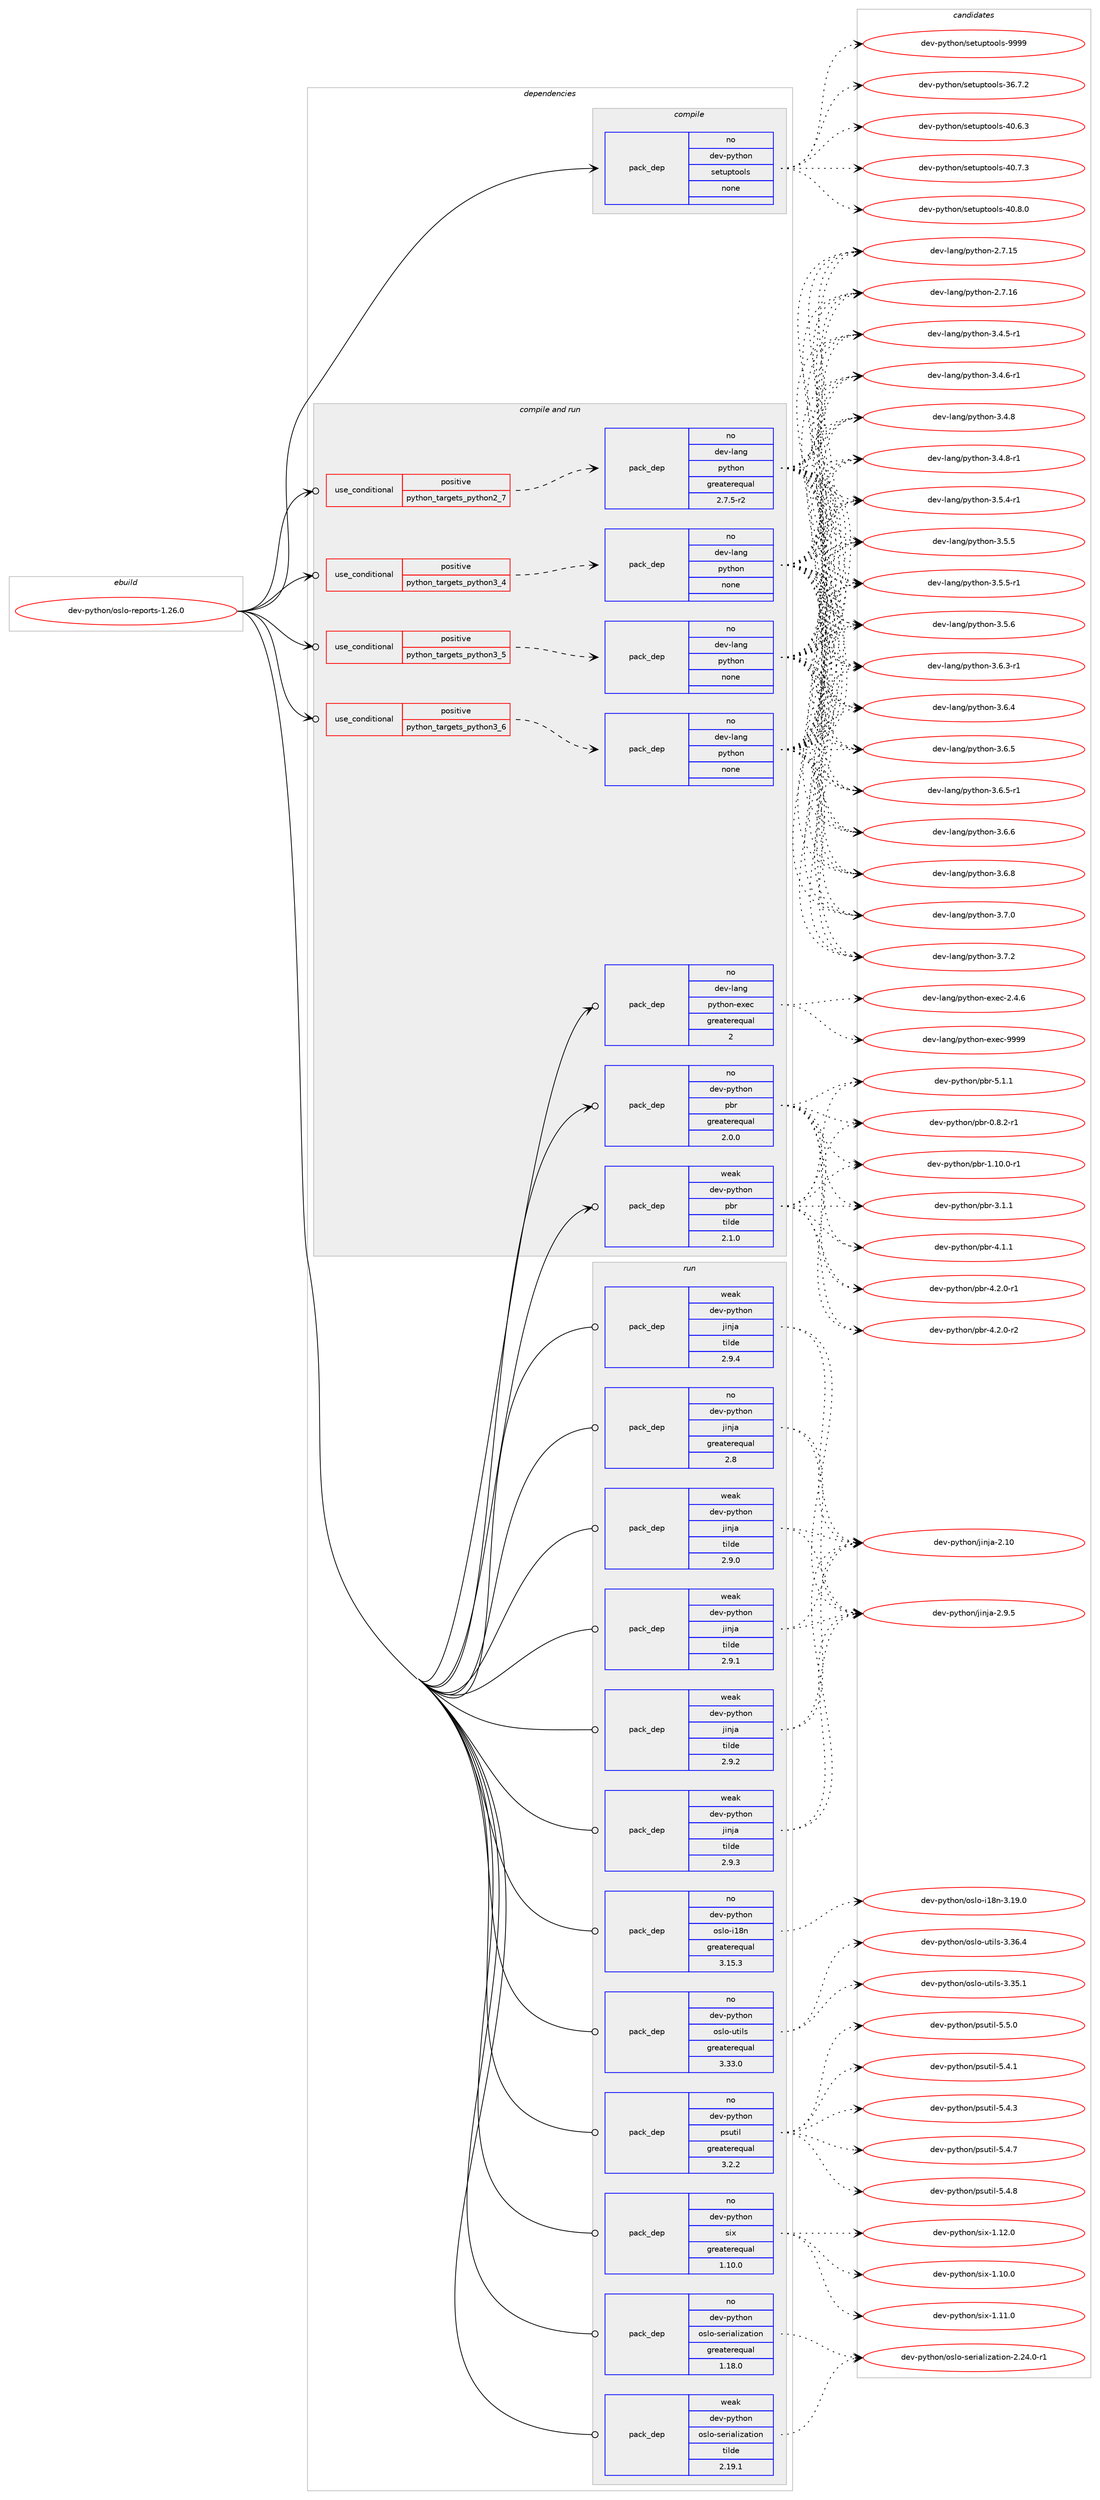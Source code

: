 digraph prolog {

# *************
# Graph options
# *************

newrank=true;
concentrate=true;
compound=true;
graph [rankdir=LR,fontname=Helvetica,fontsize=10,ranksep=1.5];#, ranksep=2.5, nodesep=0.2];
edge  [arrowhead=vee];
node  [fontname=Helvetica,fontsize=10];

# **********
# The ebuild
# **********

subgraph cluster_leftcol {
color=gray;
rank=same;
label=<<i>ebuild</i>>;
id [label="dev-python/oslo-reports-1.26.0", color=red, width=4, href="../dev-python/oslo-reports-1.26.0.svg"];
}

# ****************
# The dependencies
# ****************

subgraph cluster_midcol {
color=gray;
label=<<i>dependencies</i>>;
subgraph cluster_compile {
fillcolor="#eeeeee";
style=filled;
label=<<i>compile</i>>;
subgraph pack1021111 {
dependency1423160 [label=<<TABLE BORDER="0" CELLBORDER="1" CELLSPACING="0" CELLPADDING="4" WIDTH="220"><TR><TD ROWSPAN="6" CELLPADDING="30">pack_dep</TD></TR><TR><TD WIDTH="110">no</TD></TR><TR><TD>dev-python</TD></TR><TR><TD>setuptools</TD></TR><TR><TD>none</TD></TR><TR><TD></TD></TR></TABLE>>, shape=none, color=blue];
}
id:e -> dependency1423160:w [weight=20,style="solid",arrowhead="vee"];
}
subgraph cluster_compileandrun {
fillcolor="#eeeeee";
style=filled;
label=<<i>compile and run</i>>;
subgraph cond378770 {
dependency1423161 [label=<<TABLE BORDER="0" CELLBORDER="1" CELLSPACING="0" CELLPADDING="4"><TR><TD ROWSPAN="3" CELLPADDING="10">use_conditional</TD></TR><TR><TD>positive</TD></TR><TR><TD>python_targets_python2_7</TD></TR></TABLE>>, shape=none, color=red];
subgraph pack1021112 {
dependency1423162 [label=<<TABLE BORDER="0" CELLBORDER="1" CELLSPACING="0" CELLPADDING="4" WIDTH="220"><TR><TD ROWSPAN="6" CELLPADDING="30">pack_dep</TD></TR><TR><TD WIDTH="110">no</TD></TR><TR><TD>dev-lang</TD></TR><TR><TD>python</TD></TR><TR><TD>greaterequal</TD></TR><TR><TD>2.7.5-r2</TD></TR></TABLE>>, shape=none, color=blue];
}
dependency1423161:e -> dependency1423162:w [weight=20,style="dashed",arrowhead="vee"];
}
id:e -> dependency1423161:w [weight=20,style="solid",arrowhead="odotvee"];
subgraph cond378771 {
dependency1423163 [label=<<TABLE BORDER="0" CELLBORDER="1" CELLSPACING="0" CELLPADDING="4"><TR><TD ROWSPAN="3" CELLPADDING="10">use_conditional</TD></TR><TR><TD>positive</TD></TR><TR><TD>python_targets_python3_4</TD></TR></TABLE>>, shape=none, color=red];
subgraph pack1021113 {
dependency1423164 [label=<<TABLE BORDER="0" CELLBORDER="1" CELLSPACING="0" CELLPADDING="4" WIDTH="220"><TR><TD ROWSPAN="6" CELLPADDING="30">pack_dep</TD></TR><TR><TD WIDTH="110">no</TD></TR><TR><TD>dev-lang</TD></TR><TR><TD>python</TD></TR><TR><TD>none</TD></TR><TR><TD></TD></TR></TABLE>>, shape=none, color=blue];
}
dependency1423163:e -> dependency1423164:w [weight=20,style="dashed",arrowhead="vee"];
}
id:e -> dependency1423163:w [weight=20,style="solid",arrowhead="odotvee"];
subgraph cond378772 {
dependency1423165 [label=<<TABLE BORDER="0" CELLBORDER="1" CELLSPACING="0" CELLPADDING="4"><TR><TD ROWSPAN="3" CELLPADDING="10">use_conditional</TD></TR><TR><TD>positive</TD></TR><TR><TD>python_targets_python3_5</TD></TR></TABLE>>, shape=none, color=red];
subgraph pack1021114 {
dependency1423166 [label=<<TABLE BORDER="0" CELLBORDER="1" CELLSPACING="0" CELLPADDING="4" WIDTH="220"><TR><TD ROWSPAN="6" CELLPADDING="30">pack_dep</TD></TR><TR><TD WIDTH="110">no</TD></TR><TR><TD>dev-lang</TD></TR><TR><TD>python</TD></TR><TR><TD>none</TD></TR><TR><TD></TD></TR></TABLE>>, shape=none, color=blue];
}
dependency1423165:e -> dependency1423166:w [weight=20,style="dashed",arrowhead="vee"];
}
id:e -> dependency1423165:w [weight=20,style="solid",arrowhead="odotvee"];
subgraph cond378773 {
dependency1423167 [label=<<TABLE BORDER="0" CELLBORDER="1" CELLSPACING="0" CELLPADDING="4"><TR><TD ROWSPAN="3" CELLPADDING="10">use_conditional</TD></TR><TR><TD>positive</TD></TR><TR><TD>python_targets_python3_6</TD></TR></TABLE>>, shape=none, color=red];
subgraph pack1021115 {
dependency1423168 [label=<<TABLE BORDER="0" CELLBORDER="1" CELLSPACING="0" CELLPADDING="4" WIDTH="220"><TR><TD ROWSPAN="6" CELLPADDING="30">pack_dep</TD></TR><TR><TD WIDTH="110">no</TD></TR><TR><TD>dev-lang</TD></TR><TR><TD>python</TD></TR><TR><TD>none</TD></TR><TR><TD></TD></TR></TABLE>>, shape=none, color=blue];
}
dependency1423167:e -> dependency1423168:w [weight=20,style="dashed",arrowhead="vee"];
}
id:e -> dependency1423167:w [weight=20,style="solid",arrowhead="odotvee"];
subgraph pack1021116 {
dependency1423169 [label=<<TABLE BORDER="0" CELLBORDER="1" CELLSPACING="0" CELLPADDING="4" WIDTH="220"><TR><TD ROWSPAN="6" CELLPADDING="30">pack_dep</TD></TR><TR><TD WIDTH="110">no</TD></TR><TR><TD>dev-lang</TD></TR><TR><TD>python-exec</TD></TR><TR><TD>greaterequal</TD></TR><TR><TD>2</TD></TR></TABLE>>, shape=none, color=blue];
}
id:e -> dependency1423169:w [weight=20,style="solid",arrowhead="odotvee"];
subgraph pack1021117 {
dependency1423170 [label=<<TABLE BORDER="0" CELLBORDER="1" CELLSPACING="0" CELLPADDING="4" WIDTH="220"><TR><TD ROWSPAN="6" CELLPADDING="30">pack_dep</TD></TR><TR><TD WIDTH="110">no</TD></TR><TR><TD>dev-python</TD></TR><TR><TD>pbr</TD></TR><TR><TD>greaterequal</TD></TR><TR><TD>2.0.0</TD></TR></TABLE>>, shape=none, color=blue];
}
id:e -> dependency1423170:w [weight=20,style="solid",arrowhead="odotvee"];
subgraph pack1021118 {
dependency1423171 [label=<<TABLE BORDER="0" CELLBORDER="1" CELLSPACING="0" CELLPADDING="4" WIDTH="220"><TR><TD ROWSPAN="6" CELLPADDING="30">pack_dep</TD></TR><TR><TD WIDTH="110">weak</TD></TR><TR><TD>dev-python</TD></TR><TR><TD>pbr</TD></TR><TR><TD>tilde</TD></TR><TR><TD>2.1.0</TD></TR></TABLE>>, shape=none, color=blue];
}
id:e -> dependency1423171:w [weight=20,style="solid",arrowhead="odotvee"];
}
subgraph cluster_run {
fillcolor="#eeeeee";
style=filled;
label=<<i>run</i>>;
subgraph pack1021119 {
dependency1423172 [label=<<TABLE BORDER="0" CELLBORDER="1" CELLSPACING="0" CELLPADDING="4" WIDTH="220"><TR><TD ROWSPAN="6" CELLPADDING="30">pack_dep</TD></TR><TR><TD WIDTH="110">no</TD></TR><TR><TD>dev-python</TD></TR><TR><TD>jinja</TD></TR><TR><TD>greaterequal</TD></TR><TR><TD>2.8</TD></TR></TABLE>>, shape=none, color=blue];
}
id:e -> dependency1423172:w [weight=20,style="solid",arrowhead="odot"];
subgraph pack1021120 {
dependency1423173 [label=<<TABLE BORDER="0" CELLBORDER="1" CELLSPACING="0" CELLPADDING="4" WIDTH="220"><TR><TD ROWSPAN="6" CELLPADDING="30">pack_dep</TD></TR><TR><TD WIDTH="110">no</TD></TR><TR><TD>dev-python</TD></TR><TR><TD>oslo-i18n</TD></TR><TR><TD>greaterequal</TD></TR><TR><TD>3.15.3</TD></TR></TABLE>>, shape=none, color=blue];
}
id:e -> dependency1423173:w [weight=20,style="solid",arrowhead="odot"];
subgraph pack1021121 {
dependency1423174 [label=<<TABLE BORDER="0" CELLBORDER="1" CELLSPACING="0" CELLPADDING="4" WIDTH="220"><TR><TD ROWSPAN="6" CELLPADDING="30">pack_dep</TD></TR><TR><TD WIDTH="110">no</TD></TR><TR><TD>dev-python</TD></TR><TR><TD>oslo-serialization</TD></TR><TR><TD>greaterequal</TD></TR><TR><TD>1.18.0</TD></TR></TABLE>>, shape=none, color=blue];
}
id:e -> dependency1423174:w [weight=20,style="solid",arrowhead="odot"];
subgraph pack1021122 {
dependency1423175 [label=<<TABLE BORDER="0" CELLBORDER="1" CELLSPACING="0" CELLPADDING="4" WIDTH="220"><TR><TD ROWSPAN="6" CELLPADDING="30">pack_dep</TD></TR><TR><TD WIDTH="110">no</TD></TR><TR><TD>dev-python</TD></TR><TR><TD>oslo-utils</TD></TR><TR><TD>greaterequal</TD></TR><TR><TD>3.33.0</TD></TR></TABLE>>, shape=none, color=blue];
}
id:e -> dependency1423175:w [weight=20,style="solid",arrowhead="odot"];
subgraph pack1021123 {
dependency1423176 [label=<<TABLE BORDER="0" CELLBORDER="1" CELLSPACING="0" CELLPADDING="4" WIDTH="220"><TR><TD ROWSPAN="6" CELLPADDING="30">pack_dep</TD></TR><TR><TD WIDTH="110">no</TD></TR><TR><TD>dev-python</TD></TR><TR><TD>psutil</TD></TR><TR><TD>greaterequal</TD></TR><TR><TD>3.2.2</TD></TR></TABLE>>, shape=none, color=blue];
}
id:e -> dependency1423176:w [weight=20,style="solid",arrowhead="odot"];
subgraph pack1021124 {
dependency1423177 [label=<<TABLE BORDER="0" CELLBORDER="1" CELLSPACING="0" CELLPADDING="4" WIDTH="220"><TR><TD ROWSPAN="6" CELLPADDING="30">pack_dep</TD></TR><TR><TD WIDTH="110">no</TD></TR><TR><TD>dev-python</TD></TR><TR><TD>six</TD></TR><TR><TD>greaterequal</TD></TR><TR><TD>1.10.0</TD></TR></TABLE>>, shape=none, color=blue];
}
id:e -> dependency1423177:w [weight=20,style="solid",arrowhead="odot"];
subgraph pack1021125 {
dependency1423178 [label=<<TABLE BORDER="0" CELLBORDER="1" CELLSPACING="0" CELLPADDING="4" WIDTH="220"><TR><TD ROWSPAN="6" CELLPADDING="30">pack_dep</TD></TR><TR><TD WIDTH="110">weak</TD></TR><TR><TD>dev-python</TD></TR><TR><TD>jinja</TD></TR><TR><TD>tilde</TD></TR><TR><TD>2.9.0</TD></TR></TABLE>>, shape=none, color=blue];
}
id:e -> dependency1423178:w [weight=20,style="solid",arrowhead="odot"];
subgraph pack1021126 {
dependency1423179 [label=<<TABLE BORDER="0" CELLBORDER="1" CELLSPACING="0" CELLPADDING="4" WIDTH="220"><TR><TD ROWSPAN="6" CELLPADDING="30">pack_dep</TD></TR><TR><TD WIDTH="110">weak</TD></TR><TR><TD>dev-python</TD></TR><TR><TD>jinja</TD></TR><TR><TD>tilde</TD></TR><TR><TD>2.9.1</TD></TR></TABLE>>, shape=none, color=blue];
}
id:e -> dependency1423179:w [weight=20,style="solid",arrowhead="odot"];
subgraph pack1021127 {
dependency1423180 [label=<<TABLE BORDER="0" CELLBORDER="1" CELLSPACING="0" CELLPADDING="4" WIDTH="220"><TR><TD ROWSPAN="6" CELLPADDING="30">pack_dep</TD></TR><TR><TD WIDTH="110">weak</TD></TR><TR><TD>dev-python</TD></TR><TR><TD>jinja</TD></TR><TR><TD>tilde</TD></TR><TR><TD>2.9.2</TD></TR></TABLE>>, shape=none, color=blue];
}
id:e -> dependency1423180:w [weight=20,style="solid",arrowhead="odot"];
subgraph pack1021128 {
dependency1423181 [label=<<TABLE BORDER="0" CELLBORDER="1" CELLSPACING="0" CELLPADDING="4" WIDTH="220"><TR><TD ROWSPAN="6" CELLPADDING="30">pack_dep</TD></TR><TR><TD WIDTH="110">weak</TD></TR><TR><TD>dev-python</TD></TR><TR><TD>jinja</TD></TR><TR><TD>tilde</TD></TR><TR><TD>2.9.3</TD></TR></TABLE>>, shape=none, color=blue];
}
id:e -> dependency1423181:w [weight=20,style="solid",arrowhead="odot"];
subgraph pack1021129 {
dependency1423182 [label=<<TABLE BORDER="0" CELLBORDER="1" CELLSPACING="0" CELLPADDING="4" WIDTH="220"><TR><TD ROWSPAN="6" CELLPADDING="30">pack_dep</TD></TR><TR><TD WIDTH="110">weak</TD></TR><TR><TD>dev-python</TD></TR><TR><TD>jinja</TD></TR><TR><TD>tilde</TD></TR><TR><TD>2.9.4</TD></TR></TABLE>>, shape=none, color=blue];
}
id:e -> dependency1423182:w [weight=20,style="solid",arrowhead="odot"];
subgraph pack1021130 {
dependency1423183 [label=<<TABLE BORDER="0" CELLBORDER="1" CELLSPACING="0" CELLPADDING="4" WIDTH="220"><TR><TD ROWSPAN="6" CELLPADDING="30">pack_dep</TD></TR><TR><TD WIDTH="110">weak</TD></TR><TR><TD>dev-python</TD></TR><TR><TD>oslo-serialization</TD></TR><TR><TD>tilde</TD></TR><TR><TD>2.19.1</TD></TR></TABLE>>, shape=none, color=blue];
}
id:e -> dependency1423183:w [weight=20,style="solid",arrowhead="odot"];
}
}

# **************
# The candidates
# **************

subgraph cluster_choices {
rank=same;
color=gray;
label=<<i>candidates</i>>;

subgraph choice1021111 {
color=black;
nodesep=1;
choice100101118451121211161041111104711510111611711211611111110811545515446554650 [label="dev-python/setuptools-36.7.2", color=red, width=4,href="../dev-python/setuptools-36.7.2.svg"];
choice100101118451121211161041111104711510111611711211611111110811545524846544651 [label="dev-python/setuptools-40.6.3", color=red, width=4,href="../dev-python/setuptools-40.6.3.svg"];
choice100101118451121211161041111104711510111611711211611111110811545524846554651 [label="dev-python/setuptools-40.7.3", color=red, width=4,href="../dev-python/setuptools-40.7.3.svg"];
choice100101118451121211161041111104711510111611711211611111110811545524846564648 [label="dev-python/setuptools-40.8.0", color=red, width=4,href="../dev-python/setuptools-40.8.0.svg"];
choice10010111845112121116104111110471151011161171121161111111081154557575757 [label="dev-python/setuptools-9999", color=red, width=4,href="../dev-python/setuptools-9999.svg"];
dependency1423160:e -> choice100101118451121211161041111104711510111611711211611111110811545515446554650:w [style=dotted,weight="100"];
dependency1423160:e -> choice100101118451121211161041111104711510111611711211611111110811545524846544651:w [style=dotted,weight="100"];
dependency1423160:e -> choice100101118451121211161041111104711510111611711211611111110811545524846554651:w [style=dotted,weight="100"];
dependency1423160:e -> choice100101118451121211161041111104711510111611711211611111110811545524846564648:w [style=dotted,weight="100"];
dependency1423160:e -> choice10010111845112121116104111110471151011161171121161111111081154557575757:w [style=dotted,weight="100"];
}
subgraph choice1021112 {
color=black;
nodesep=1;
choice10010111845108971101034711212111610411111045504655464953 [label="dev-lang/python-2.7.15", color=red, width=4,href="../dev-lang/python-2.7.15.svg"];
choice10010111845108971101034711212111610411111045504655464954 [label="dev-lang/python-2.7.16", color=red, width=4,href="../dev-lang/python-2.7.16.svg"];
choice1001011184510897110103471121211161041111104551465246534511449 [label="dev-lang/python-3.4.5-r1", color=red, width=4,href="../dev-lang/python-3.4.5-r1.svg"];
choice1001011184510897110103471121211161041111104551465246544511449 [label="dev-lang/python-3.4.6-r1", color=red, width=4,href="../dev-lang/python-3.4.6-r1.svg"];
choice100101118451089711010347112121116104111110455146524656 [label="dev-lang/python-3.4.8", color=red, width=4,href="../dev-lang/python-3.4.8.svg"];
choice1001011184510897110103471121211161041111104551465246564511449 [label="dev-lang/python-3.4.8-r1", color=red, width=4,href="../dev-lang/python-3.4.8-r1.svg"];
choice1001011184510897110103471121211161041111104551465346524511449 [label="dev-lang/python-3.5.4-r1", color=red, width=4,href="../dev-lang/python-3.5.4-r1.svg"];
choice100101118451089711010347112121116104111110455146534653 [label="dev-lang/python-3.5.5", color=red, width=4,href="../dev-lang/python-3.5.5.svg"];
choice1001011184510897110103471121211161041111104551465346534511449 [label="dev-lang/python-3.5.5-r1", color=red, width=4,href="../dev-lang/python-3.5.5-r1.svg"];
choice100101118451089711010347112121116104111110455146534654 [label="dev-lang/python-3.5.6", color=red, width=4,href="../dev-lang/python-3.5.6.svg"];
choice1001011184510897110103471121211161041111104551465446514511449 [label="dev-lang/python-3.6.3-r1", color=red, width=4,href="../dev-lang/python-3.6.3-r1.svg"];
choice100101118451089711010347112121116104111110455146544652 [label="dev-lang/python-3.6.4", color=red, width=4,href="../dev-lang/python-3.6.4.svg"];
choice100101118451089711010347112121116104111110455146544653 [label="dev-lang/python-3.6.5", color=red, width=4,href="../dev-lang/python-3.6.5.svg"];
choice1001011184510897110103471121211161041111104551465446534511449 [label="dev-lang/python-3.6.5-r1", color=red, width=4,href="../dev-lang/python-3.6.5-r1.svg"];
choice100101118451089711010347112121116104111110455146544654 [label="dev-lang/python-3.6.6", color=red, width=4,href="../dev-lang/python-3.6.6.svg"];
choice100101118451089711010347112121116104111110455146544656 [label="dev-lang/python-3.6.8", color=red, width=4,href="../dev-lang/python-3.6.8.svg"];
choice100101118451089711010347112121116104111110455146554648 [label="dev-lang/python-3.7.0", color=red, width=4,href="../dev-lang/python-3.7.0.svg"];
choice100101118451089711010347112121116104111110455146554650 [label="dev-lang/python-3.7.2", color=red, width=4,href="../dev-lang/python-3.7.2.svg"];
dependency1423162:e -> choice10010111845108971101034711212111610411111045504655464953:w [style=dotted,weight="100"];
dependency1423162:e -> choice10010111845108971101034711212111610411111045504655464954:w [style=dotted,weight="100"];
dependency1423162:e -> choice1001011184510897110103471121211161041111104551465246534511449:w [style=dotted,weight="100"];
dependency1423162:e -> choice1001011184510897110103471121211161041111104551465246544511449:w [style=dotted,weight="100"];
dependency1423162:e -> choice100101118451089711010347112121116104111110455146524656:w [style=dotted,weight="100"];
dependency1423162:e -> choice1001011184510897110103471121211161041111104551465246564511449:w [style=dotted,weight="100"];
dependency1423162:e -> choice1001011184510897110103471121211161041111104551465346524511449:w [style=dotted,weight="100"];
dependency1423162:e -> choice100101118451089711010347112121116104111110455146534653:w [style=dotted,weight="100"];
dependency1423162:e -> choice1001011184510897110103471121211161041111104551465346534511449:w [style=dotted,weight="100"];
dependency1423162:e -> choice100101118451089711010347112121116104111110455146534654:w [style=dotted,weight="100"];
dependency1423162:e -> choice1001011184510897110103471121211161041111104551465446514511449:w [style=dotted,weight="100"];
dependency1423162:e -> choice100101118451089711010347112121116104111110455146544652:w [style=dotted,weight="100"];
dependency1423162:e -> choice100101118451089711010347112121116104111110455146544653:w [style=dotted,weight="100"];
dependency1423162:e -> choice1001011184510897110103471121211161041111104551465446534511449:w [style=dotted,weight="100"];
dependency1423162:e -> choice100101118451089711010347112121116104111110455146544654:w [style=dotted,weight="100"];
dependency1423162:e -> choice100101118451089711010347112121116104111110455146544656:w [style=dotted,weight="100"];
dependency1423162:e -> choice100101118451089711010347112121116104111110455146554648:w [style=dotted,weight="100"];
dependency1423162:e -> choice100101118451089711010347112121116104111110455146554650:w [style=dotted,weight="100"];
}
subgraph choice1021113 {
color=black;
nodesep=1;
choice10010111845108971101034711212111610411111045504655464953 [label="dev-lang/python-2.7.15", color=red, width=4,href="../dev-lang/python-2.7.15.svg"];
choice10010111845108971101034711212111610411111045504655464954 [label="dev-lang/python-2.7.16", color=red, width=4,href="../dev-lang/python-2.7.16.svg"];
choice1001011184510897110103471121211161041111104551465246534511449 [label="dev-lang/python-3.4.5-r1", color=red, width=4,href="../dev-lang/python-3.4.5-r1.svg"];
choice1001011184510897110103471121211161041111104551465246544511449 [label="dev-lang/python-3.4.6-r1", color=red, width=4,href="../dev-lang/python-3.4.6-r1.svg"];
choice100101118451089711010347112121116104111110455146524656 [label="dev-lang/python-3.4.8", color=red, width=4,href="../dev-lang/python-3.4.8.svg"];
choice1001011184510897110103471121211161041111104551465246564511449 [label="dev-lang/python-3.4.8-r1", color=red, width=4,href="../dev-lang/python-3.4.8-r1.svg"];
choice1001011184510897110103471121211161041111104551465346524511449 [label="dev-lang/python-3.5.4-r1", color=red, width=4,href="../dev-lang/python-3.5.4-r1.svg"];
choice100101118451089711010347112121116104111110455146534653 [label="dev-lang/python-3.5.5", color=red, width=4,href="../dev-lang/python-3.5.5.svg"];
choice1001011184510897110103471121211161041111104551465346534511449 [label="dev-lang/python-3.5.5-r1", color=red, width=4,href="../dev-lang/python-3.5.5-r1.svg"];
choice100101118451089711010347112121116104111110455146534654 [label="dev-lang/python-3.5.6", color=red, width=4,href="../dev-lang/python-3.5.6.svg"];
choice1001011184510897110103471121211161041111104551465446514511449 [label="dev-lang/python-3.6.3-r1", color=red, width=4,href="../dev-lang/python-3.6.3-r1.svg"];
choice100101118451089711010347112121116104111110455146544652 [label="dev-lang/python-3.6.4", color=red, width=4,href="../dev-lang/python-3.6.4.svg"];
choice100101118451089711010347112121116104111110455146544653 [label="dev-lang/python-3.6.5", color=red, width=4,href="../dev-lang/python-3.6.5.svg"];
choice1001011184510897110103471121211161041111104551465446534511449 [label="dev-lang/python-3.6.5-r1", color=red, width=4,href="../dev-lang/python-3.6.5-r1.svg"];
choice100101118451089711010347112121116104111110455146544654 [label="dev-lang/python-3.6.6", color=red, width=4,href="../dev-lang/python-3.6.6.svg"];
choice100101118451089711010347112121116104111110455146544656 [label="dev-lang/python-3.6.8", color=red, width=4,href="../dev-lang/python-3.6.8.svg"];
choice100101118451089711010347112121116104111110455146554648 [label="dev-lang/python-3.7.0", color=red, width=4,href="../dev-lang/python-3.7.0.svg"];
choice100101118451089711010347112121116104111110455146554650 [label="dev-lang/python-3.7.2", color=red, width=4,href="../dev-lang/python-3.7.2.svg"];
dependency1423164:e -> choice10010111845108971101034711212111610411111045504655464953:w [style=dotted,weight="100"];
dependency1423164:e -> choice10010111845108971101034711212111610411111045504655464954:w [style=dotted,weight="100"];
dependency1423164:e -> choice1001011184510897110103471121211161041111104551465246534511449:w [style=dotted,weight="100"];
dependency1423164:e -> choice1001011184510897110103471121211161041111104551465246544511449:w [style=dotted,weight="100"];
dependency1423164:e -> choice100101118451089711010347112121116104111110455146524656:w [style=dotted,weight="100"];
dependency1423164:e -> choice1001011184510897110103471121211161041111104551465246564511449:w [style=dotted,weight="100"];
dependency1423164:e -> choice1001011184510897110103471121211161041111104551465346524511449:w [style=dotted,weight="100"];
dependency1423164:e -> choice100101118451089711010347112121116104111110455146534653:w [style=dotted,weight="100"];
dependency1423164:e -> choice1001011184510897110103471121211161041111104551465346534511449:w [style=dotted,weight="100"];
dependency1423164:e -> choice100101118451089711010347112121116104111110455146534654:w [style=dotted,weight="100"];
dependency1423164:e -> choice1001011184510897110103471121211161041111104551465446514511449:w [style=dotted,weight="100"];
dependency1423164:e -> choice100101118451089711010347112121116104111110455146544652:w [style=dotted,weight="100"];
dependency1423164:e -> choice100101118451089711010347112121116104111110455146544653:w [style=dotted,weight="100"];
dependency1423164:e -> choice1001011184510897110103471121211161041111104551465446534511449:w [style=dotted,weight="100"];
dependency1423164:e -> choice100101118451089711010347112121116104111110455146544654:w [style=dotted,weight="100"];
dependency1423164:e -> choice100101118451089711010347112121116104111110455146544656:w [style=dotted,weight="100"];
dependency1423164:e -> choice100101118451089711010347112121116104111110455146554648:w [style=dotted,weight="100"];
dependency1423164:e -> choice100101118451089711010347112121116104111110455146554650:w [style=dotted,weight="100"];
}
subgraph choice1021114 {
color=black;
nodesep=1;
choice10010111845108971101034711212111610411111045504655464953 [label="dev-lang/python-2.7.15", color=red, width=4,href="../dev-lang/python-2.7.15.svg"];
choice10010111845108971101034711212111610411111045504655464954 [label="dev-lang/python-2.7.16", color=red, width=4,href="../dev-lang/python-2.7.16.svg"];
choice1001011184510897110103471121211161041111104551465246534511449 [label="dev-lang/python-3.4.5-r1", color=red, width=4,href="../dev-lang/python-3.4.5-r1.svg"];
choice1001011184510897110103471121211161041111104551465246544511449 [label="dev-lang/python-3.4.6-r1", color=red, width=4,href="../dev-lang/python-3.4.6-r1.svg"];
choice100101118451089711010347112121116104111110455146524656 [label="dev-lang/python-3.4.8", color=red, width=4,href="../dev-lang/python-3.4.8.svg"];
choice1001011184510897110103471121211161041111104551465246564511449 [label="dev-lang/python-3.4.8-r1", color=red, width=4,href="../dev-lang/python-3.4.8-r1.svg"];
choice1001011184510897110103471121211161041111104551465346524511449 [label="dev-lang/python-3.5.4-r1", color=red, width=4,href="../dev-lang/python-3.5.4-r1.svg"];
choice100101118451089711010347112121116104111110455146534653 [label="dev-lang/python-3.5.5", color=red, width=4,href="../dev-lang/python-3.5.5.svg"];
choice1001011184510897110103471121211161041111104551465346534511449 [label="dev-lang/python-3.5.5-r1", color=red, width=4,href="../dev-lang/python-3.5.5-r1.svg"];
choice100101118451089711010347112121116104111110455146534654 [label="dev-lang/python-3.5.6", color=red, width=4,href="../dev-lang/python-3.5.6.svg"];
choice1001011184510897110103471121211161041111104551465446514511449 [label="dev-lang/python-3.6.3-r1", color=red, width=4,href="../dev-lang/python-3.6.3-r1.svg"];
choice100101118451089711010347112121116104111110455146544652 [label="dev-lang/python-3.6.4", color=red, width=4,href="../dev-lang/python-3.6.4.svg"];
choice100101118451089711010347112121116104111110455146544653 [label="dev-lang/python-3.6.5", color=red, width=4,href="../dev-lang/python-3.6.5.svg"];
choice1001011184510897110103471121211161041111104551465446534511449 [label="dev-lang/python-3.6.5-r1", color=red, width=4,href="../dev-lang/python-3.6.5-r1.svg"];
choice100101118451089711010347112121116104111110455146544654 [label="dev-lang/python-3.6.6", color=red, width=4,href="../dev-lang/python-3.6.6.svg"];
choice100101118451089711010347112121116104111110455146544656 [label="dev-lang/python-3.6.8", color=red, width=4,href="../dev-lang/python-3.6.8.svg"];
choice100101118451089711010347112121116104111110455146554648 [label="dev-lang/python-3.7.0", color=red, width=4,href="../dev-lang/python-3.7.0.svg"];
choice100101118451089711010347112121116104111110455146554650 [label="dev-lang/python-3.7.2", color=red, width=4,href="../dev-lang/python-3.7.2.svg"];
dependency1423166:e -> choice10010111845108971101034711212111610411111045504655464953:w [style=dotted,weight="100"];
dependency1423166:e -> choice10010111845108971101034711212111610411111045504655464954:w [style=dotted,weight="100"];
dependency1423166:e -> choice1001011184510897110103471121211161041111104551465246534511449:w [style=dotted,weight="100"];
dependency1423166:e -> choice1001011184510897110103471121211161041111104551465246544511449:w [style=dotted,weight="100"];
dependency1423166:e -> choice100101118451089711010347112121116104111110455146524656:w [style=dotted,weight="100"];
dependency1423166:e -> choice1001011184510897110103471121211161041111104551465246564511449:w [style=dotted,weight="100"];
dependency1423166:e -> choice1001011184510897110103471121211161041111104551465346524511449:w [style=dotted,weight="100"];
dependency1423166:e -> choice100101118451089711010347112121116104111110455146534653:w [style=dotted,weight="100"];
dependency1423166:e -> choice1001011184510897110103471121211161041111104551465346534511449:w [style=dotted,weight="100"];
dependency1423166:e -> choice100101118451089711010347112121116104111110455146534654:w [style=dotted,weight="100"];
dependency1423166:e -> choice1001011184510897110103471121211161041111104551465446514511449:w [style=dotted,weight="100"];
dependency1423166:e -> choice100101118451089711010347112121116104111110455146544652:w [style=dotted,weight="100"];
dependency1423166:e -> choice100101118451089711010347112121116104111110455146544653:w [style=dotted,weight="100"];
dependency1423166:e -> choice1001011184510897110103471121211161041111104551465446534511449:w [style=dotted,weight="100"];
dependency1423166:e -> choice100101118451089711010347112121116104111110455146544654:w [style=dotted,weight="100"];
dependency1423166:e -> choice100101118451089711010347112121116104111110455146544656:w [style=dotted,weight="100"];
dependency1423166:e -> choice100101118451089711010347112121116104111110455146554648:w [style=dotted,weight="100"];
dependency1423166:e -> choice100101118451089711010347112121116104111110455146554650:w [style=dotted,weight="100"];
}
subgraph choice1021115 {
color=black;
nodesep=1;
choice10010111845108971101034711212111610411111045504655464953 [label="dev-lang/python-2.7.15", color=red, width=4,href="../dev-lang/python-2.7.15.svg"];
choice10010111845108971101034711212111610411111045504655464954 [label="dev-lang/python-2.7.16", color=red, width=4,href="../dev-lang/python-2.7.16.svg"];
choice1001011184510897110103471121211161041111104551465246534511449 [label="dev-lang/python-3.4.5-r1", color=red, width=4,href="../dev-lang/python-3.4.5-r1.svg"];
choice1001011184510897110103471121211161041111104551465246544511449 [label="dev-lang/python-3.4.6-r1", color=red, width=4,href="../dev-lang/python-3.4.6-r1.svg"];
choice100101118451089711010347112121116104111110455146524656 [label="dev-lang/python-3.4.8", color=red, width=4,href="../dev-lang/python-3.4.8.svg"];
choice1001011184510897110103471121211161041111104551465246564511449 [label="dev-lang/python-3.4.8-r1", color=red, width=4,href="../dev-lang/python-3.4.8-r1.svg"];
choice1001011184510897110103471121211161041111104551465346524511449 [label="dev-lang/python-3.5.4-r1", color=red, width=4,href="../dev-lang/python-3.5.4-r1.svg"];
choice100101118451089711010347112121116104111110455146534653 [label="dev-lang/python-3.5.5", color=red, width=4,href="../dev-lang/python-3.5.5.svg"];
choice1001011184510897110103471121211161041111104551465346534511449 [label="dev-lang/python-3.5.5-r1", color=red, width=4,href="../dev-lang/python-3.5.5-r1.svg"];
choice100101118451089711010347112121116104111110455146534654 [label="dev-lang/python-3.5.6", color=red, width=4,href="../dev-lang/python-3.5.6.svg"];
choice1001011184510897110103471121211161041111104551465446514511449 [label="dev-lang/python-3.6.3-r1", color=red, width=4,href="../dev-lang/python-3.6.3-r1.svg"];
choice100101118451089711010347112121116104111110455146544652 [label="dev-lang/python-3.6.4", color=red, width=4,href="../dev-lang/python-3.6.4.svg"];
choice100101118451089711010347112121116104111110455146544653 [label="dev-lang/python-3.6.5", color=red, width=4,href="../dev-lang/python-3.6.5.svg"];
choice1001011184510897110103471121211161041111104551465446534511449 [label="dev-lang/python-3.6.5-r1", color=red, width=4,href="../dev-lang/python-3.6.5-r1.svg"];
choice100101118451089711010347112121116104111110455146544654 [label="dev-lang/python-3.6.6", color=red, width=4,href="../dev-lang/python-3.6.6.svg"];
choice100101118451089711010347112121116104111110455146544656 [label="dev-lang/python-3.6.8", color=red, width=4,href="../dev-lang/python-3.6.8.svg"];
choice100101118451089711010347112121116104111110455146554648 [label="dev-lang/python-3.7.0", color=red, width=4,href="../dev-lang/python-3.7.0.svg"];
choice100101118451089711010347112121116104111110455146554650 [label="dev-lang/python-3.7.2", color=red, width=4,href="../dev-lang/python-3.7.2.svg"];
dependency1423168:e -> choice10010111845108971101034711212111610411111045504655464953:w [style=dotted,weight="100"];
dependency1423168:e -> choice10010111845108971101034711212111610411111045504655464954:w [style=dotted,weight="100"];
dependency1423168:e -> choice1001011184510897110103471121211161041111104551465246534511449:w [style=dotted,weight="100"];
dependency1423168:e -> choice1001011184510897110103471121211161041111104551465246544511449:w [style=dotted,weight="100"];
dependency1423168:e -> choice100101118451089711010347112121116104111110455146524656:w [style=dotted,weight="100"];
dependency1423168:e -> choice1001011184510897110103471121211161041111104551465246564511449:w [style=dotted,weight="100"];
dependency1423168:e -> choice1001011184510897110103471121211161041111104551465346524511449:w [style=dotted,weight="100"];
dependency1423168:e -> choice100101118451089711010347112121116104111110455146534653:w [style=dotted,weight="100"];
dependency1423168:e -> choice1001011184510897110103471121211161041111104551465346534511449:w [style=dotted,weight="100"];
dependency1423168:e -> choice100101118451089711010347112121116104111110455146534654:w [style=dotted,weight="100"];
dependency1423168:e -> choice1001011184510897110103471121211161041111104551465446514511449:w [style=dotted,weight="100"];
dependency1423168:e -> choice100101118451089711010347112121116104111110455146544652:w [style=dotted,weight="100"];
dependency1423168:e -> choice100101118451089711010347112121116104111110455146544653:w [style=dotted,weight="100"];
dependency1423168:e -> choice1001011184510897110103471121211161041111104551465446534511449:w [style=dotted,weight="100"];
dependency1423168:e -> choice100101118451089711010347112121116104111110455146544654:w [style=dotted,weight="100"];
dependency1423168:e -> choice100101118451089711010347112121116104111110455146544656:w [style=dotted,weight="100"];
dependency1423168:e -> choice100101118451089711010347112121116104111110455146554648:w [style=dotted,weight="100"];
dependency1423168:e -> choice100101118451089711010347112121116104111110455146554650:w [style=dotted,weight="100"];
}
subgraph choice1021116 {
color=black;
nodesep=1;
choice1001011184510897110103471121211161041111104510112010199455046524654 [label="dev-lang/python-exec-2.4.6", color=red, width=4,href="../dev-lang/python-exec-2.4.6.svg"];
choice10010111845108971101034711212111610411111045101120101994557575757 [label="dev-lang/python-exec-9999", color=red, width=4,href="../dev-lang/python-exec-9999.svg"];
dependency1423169:e -> choice1001011184510897110103471121211161041111104510112010199455046524654:w [style=dotted,weight="100"];
dependency1423169:e -> choice10010111845108971101034711212111610411111045101120101994557575757:w [style=dotted,weight="100"];
}
subgraph choice1021117 {
color=black;
nodesep=1;
choice1001011184511212111610411111047112981144548465646504511449 [label="dev-python/pbr-0.8.2-r1", color=red, width=4,href="../dev-python/pbr-0.8.2-r1.svg"];
choice100101118451121211161041111104711298114454946494846484511449 [label="dev-python/pbr-1.10.0-r1", color=red, width=4,href="../dev-python/pbr-1.10.0-r1.svg"];
choice100101118451121211161041111104711298114455146494649 [label="dev-python/pbr-3.1.1", color=red, width=4,href="../dev-python/pbr-3.1.1.svg"];
choice100101118451121211161041111104711298114455246494649 [label="dev-python/pbr-4.1.1", color=red, width=4,href="../dev-python/pbr-4.1.1.svg"];
choice1001011184511212111610411111047112981144552465046484511449 [label="dev-python/pbr-4.2.0-r1", color=red, width=4,href="../dev-python/pbr-4.2.0-r1.svg"];
choice1001011184511212111610411111047112981144552465046484511450 [label="dev-python/pbr-4.2.0-r2", color=red, width=4,href="../dev-python/pbr-4.2.0-r2.svg"];
choice100101118451121211161041111104711298114455346494649 [label="dev-python/pbr-5.1.1", color=red, width=4,href="../dev-python/pbr-5.1.1.svg"];
dependency1423170:e -> choice1001011184511212111610411111047112981144548465646504511449:w [style=dotted,weight="100"];
dependency1423170:e -> choice100101118451121211161041111104711298114454946494846484511449:w [style=dotted,weight="100"];
dependency1423170:e -> choice100101118451121211161041111104711298114455146494649:w [style=dotted,weight="100"];
dependency1423170:e -> choice100101118451121211161041111104711298114455246494649:w [style=dotted,weight="100"];
dependency1423170:e -> choice1001011184511212111610411111047112981144552465046484511449:w [style=dotted,weight="100"];
dependency1423170:e -> choice1001011184511212111610411111047112981144552465046484511450:w [style=dotted,weight="100"];
dependency1423170:e -> choice100101118451121211161041111104711298114455346494649:w [style=dotted,weight="100"];
}
subgraph choice1021118 {
color=black;
nodesep=1;
choice1001011184511212111610411111047112981144548465646504511449 [label="dev-python/pbr-0.8.2-r1", color=red, width=4,href="../dev-python/pbr-0.8.2-r1.svg"];
choice100101118451121211161041111104711298114454946494846484511449 [label="dev-python/pbr-1.10.0-r1", color=red, width=4,href="../dev-python/pbr-1.10.0-r1.svg"];
choice100101118451121211161041111104711298114455146494649 [label="dev-python/pbr-3.1.1", color=red, width=4,href="../dev-python/pbr-3.1.1.svg"];
choice100101118451121211161041111104711298114455246494649 [label="dev-python/pbr-4.1.1", color=red, width=4,href="../dev-python/pbr-4.1.1.svg"];
choice1001011184511212111610411111047112981144552465046484511449 [label="dev-python/pbr-4.2.0-r1", color=red, width=4,href="../dev-python/pbr-4.2.0-r1.svg"];
choice1001011184511212111610411111047112981144552465046484511450 [label="dev-python/pbr-4.2.0-r2", color=red, width=4,href="../dev-python/pbr-4.2.0-r2.svg"];
choice100101118451121211161041111104711298114455346494649 [label="dev-python/pbr-5.1.1", color=red, width=4,href="../dev-python/pbr-5.1.1.svg"];
dependency1423171:e -> choice1001011184511212111610411111047112981144548465646504511449:w [style=dotted,weight="100"];
dependency1423171:e -> choice100101118451121211161041111104711298114454946494846484511449:w [style=dotted,weight="100"];
dependency1423171:e -> choice100101118451121211161041111104711298114455146494649:w [style=dotted,weight="100"];
dependency1423171:e -> choice100101118451121211161041111104711298114455246494649:w [style=dotted,weight="100"];
dependency1423171:e -> choice1001011184511212111610411111047112981144552465046484511449:w [style=dotted,weight="100"];
dependency1423171:e -> choice1001011184511212111610411111047112981144552465046484511450:w [style=dotted,weight="100"];
dependency1423171:e -> choice100101118451121211161041111104711298114455346494649:w [style=dotted,weight="100"];
}
subgraph choice1021119 {
color=black;
nodesep=1;
choice1001011184511212111610411111047106105110106974550464948 [label="dev-python/jinja-2.10", color=red, width=4,href="../dev-python/jinja-2.10.svg"];
choice100101118451121211161041111104710610511010697455046574653 [label="dev-python/jinja-2.9.5", color=red, width=4,href="../dev-python/jinja-2.9.5.svg"];
dependency1423172:e -> choice1001011184511212111610411111047106105110106974550464948:w [style=dotted,weight="100"];
dependency1423172:e -> choice100101118451121211161041111104710610511010697455046574653:w [style=dotted,weight="100"];
}
subgraph choice1021120 {
color=black;
nodesep=1;
choice100101118451121211161041111104711111510811145105495611045514649574648 [label="dev-python/oslo-i18n-3.19.0", color=red, width=4,href="../dev-python/oslo-i18n-3.19.0.svg"];
dependency1423173:e -> choice100101118451121211161041111104711111510811145105495611045514649574648:w [style=dotted,weight="100"];
}
subgraph choice1021121 {
color=black;
nodesep=1;
choice1001011184511212111610411111047111115108111451151011141059710810512297116105111110455046505246484511449 [label="dev-python/oslo-serialization-2.24.0-r1", color=red, width=4,href="../dev-python/oslo-serialization-2.24.0-r1.svg"];
dependency1423174:e -> choice1001011184511212111610411111047111115108111451151011141059710810512297116105111110455046505246484511449:w [style=dotted,weight="100"];
}
subgraph choice1021122 {
color=black;
nodesep=1;
choice10010111845112121116104111110471111151081114511711610510811545514651534649 [label="dev-python/oslo-utils-3.35.1", color=red, width=4,href="../dev-python/oslo-utils-3.35.1.svg"];
choice10010111845112121116104111110471111151081114511711610510811545514651544652 [label="dev-python/oslo-utils-3.36.4", color=red, width=4,href="../dev-python/oslo-utils-3.36.4.svg"];
dependency1423175:e -> choice10010111845112121116104111110471111151081114511711610510811545514651534649:w [style=dotted,weight="100"];
dependency1423175:e -> choice10010111845112121116104111110471111151081114511711610510811545514651544652:w [style=dotted,weight="100"];
}
subgraph choice1021123 {
color=black;
nodesep=1;
choice1001011184511212111610411111047112115117116105108455346524649 [label="dev-python/psutil-5.4.1", color=red, width=4,href="../dev-python/psutil-5.4.1.svg"];
choice1001011184511212111610411111047112115117116105108455346524651 [label="dev-python/psutil-5.4.3", color=red, width=4,href="../dev-python/psutil-5.4.3.svg"];
choice1001011184511212111610411111047112115117116105108455346524655 [label="dev-python/psutil-5.4.7", color=red, width=4,href="../dev-python/psutil-5.4.7.svg"];
choice1001011184511212111610411111047112115117116105108455346524656 [label="dev-python/psutil-5.4.8", color=red, width=4,href="../dev-python/psutil-5.4.8.svg"];
choice1001011184511212111610411111047112115117116105108455346534648 [label="dev-python/psutil-5.5.0", color=red, width=4,href="../dev-python/psutil-5.5.0.svg"];
dependency1423176:e -> choice1001011184511212111610411111047112115117116105108455346524649:w [style=dotted,weight="100"];
dependency1423176:e -> choice1001011184511212111610411111047112115117116105108455346524651:w [style=dotted,weight="100"];
dependency1423176:e -> choice1001011184511212111610411111047112115117116105108455346524655:w [style=dotted,weight="100"];
dependency1423176:e -> choice1001011184511212111610411111047112115117116105108455346524656:w [style=dotted,weight="100"];
dependency1423176:e -> choice1001011184511212111610411111047112115117116105108455346534648:w [style=dotted,weight="100"];
}
subgraph choice1021124 {
color=black;
nodesep=1;
choice100101118451121211161041111104711510512045494649484648 [label="dev-python/six-1.10.0", color=red, width=4,href="../dev-python/six-1.10.0.svg"];
choice100101118451121211161041111104711510512045494649494648 [label="dev-python/six-1.11.0", color=red, width=4,href="../dev-python/six-1.11.0.svg"];
choice100101118451121211161041111104711510512045494649504648 [label="dev-python/six-1.12.0", color=red, width=4,href="../dev-python/six-1.12.0.svg"];
dependency1423177:e -> choice100101118451121211161041111104711510512045494649484648:w [style=dotted,weight="100"];
dependency1423177:e -> choice100101118451121211161041111104711510512045494649494648:w [style=dotted,weight="100"];
dependency1423177:e -> choice100101118451121211161041111104711510512045494649504648:w [style=dotted,weight="100"];
}
subgraph choice1021125 {
color=black;
nodesep=1;
choice1001011184511212111610411111047106105110106974550464948 [label="dev-python/jinja-2.10", color=red, width=4,href="../dev-python/jinja-2.10.svg"];
choice100101118451121211161041111104710610511010697455046574653 [label="dev-python/jinja-2.9.5", color=red, width=4,href="../dev-python/jinja-2.9.5.svg"];
dependency1423178:e -> choice1001011184511212111610411111047106105110106974550464948:w [style=dotted,weight="100"];
dependency1423178:e -> choice100101118451121211161041111104710610511010697455046574653:w [style=dotted,weight="100"];
}
subgraph choice1021126 {
color=black;
nodesep=1;
choice1001011184511212111610411111047106105110106974550464948 [label="dev-python/jinja-2.10", color=red, width=4,href="../dev-python/jinja-2.10.svg"];
choice100101118451121211161041111104710610511010697455046574653 [label="dev-python/jinja-2.9.5", color=red, width=4,href="../dev-python/jinja-2.9.5.svg"];
dependency1423179:e -> choice1001011184511212111610411111047106105110106974550464948:w [style=dotted,weight="100"];
dependency1423179:e -> choice100101118451121211161041111104710610511010697455046574653:w [style=dotted,weight="100"];
}
subgraph choice1021127 {
color=black;
nodesep=1;
choice1001011184511212111610411111047106105110106974550464948 [label="dev-python/jinja-2.10", color=red, width=4,href="../dev-python/jinja-2.10.svg"];
choice100101118451121211161041111104710610511010697455046574653 [label="dev-python/jinja-2.9.5", color=red, width=4,href="../dev-python/jinja-2.9.5.svg"];
dependency1423180:e -> choice1001011184511212111610411111047106105110106974550464948:w [style=dotted,weight="100"];
dependency1423180:e -> choice100101118451121211161041111104710610511010697455046574653:w [style=dotted,weight="100"];
}
subgraph choice1021128 {
color=black;
nodesep=1;
choice1001011184511212111610411111047106105110106974550464948 [label="dev-python/jinja-2.10", color=red, width=4,href="../dev-python/jinja-2.10.svg"];
choice100101118451121211161041111104710610511010697455046574653 [label="dev-python/jinja-2.9.5", color=red, width=4,href="../dev-python/jinja-2.9.5.svg"];
dependency1423181:e -> choice1001011184511212111610411111047106105110106974550464948:w [style=dotted,weight="100"];
dependency1423181:e -> choice100101118451121211161041111104710610511010697455046574653:w [style=dotted,weight="100"];
}
subgraph choice1021129 {
color=black;
nodesep=1;
choice1001011184511212111610411111047106105110106974550464948 [label="dev-python/jinja-2.10", color=red, width=4,href="../dev-python/jinja-2.10.svg"];
choice100101118451121211161041111104710610511010697455046574653 [label="dev-python/jinja-2.9.5", color=red, width=4,href="../dev-python/jinja-2.9.5.svg"];
dependency1423182:e -> choice1001011184511212111610411111047106105110106974550464948:w [style=dotted,weight="100"];
dependency1423182:e -> choice100101118451121211161041111104710610511010697455046574653:w [style=dotted,weight="100"];
}
subgraph choice1021130 {
color=black;
nodesep=1;
choice1001011184511212111610411111047111115108111451151011141059710810512297116105111110455046505246484511449 [label="dev-python/oslo-serialization-2.24.0-r1", color=red, width=4,href="../dev-python/oslo-serialization-2.24.0-r1.svg"];
dependency1423183:e -> choice1001011184511212111610411111047111115108111451151011141059710810512297116105111110455046505246484511449:w [style=dotted,weight="100"];
}
}

}
